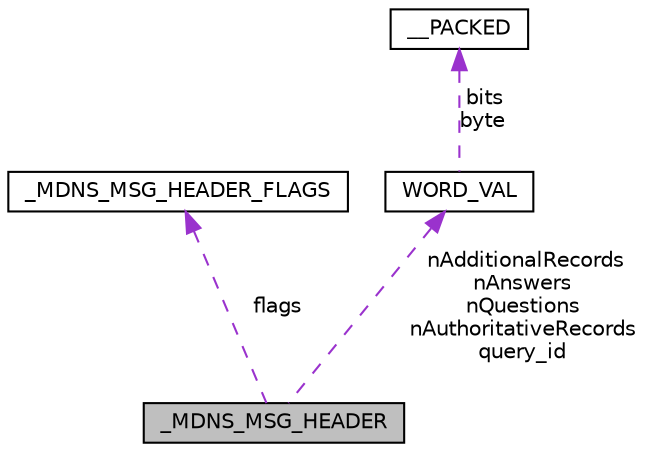 digraph "_MDNS_MSG_HEADER"
{
  edge [fontname="Helvetica",fontsize="10",labelfontname="Helvetica",labelfontsize="10"];
  node [fontname="Helvetica",fontsize="10",shape=record];
  Node1 [label="_MDNS_MSG_HEADER",height=0.2,width=0.4,color="black", fillcolor="grey75", style="filled", fontcolor="black"];
  Node2 -> Node1 [dir="back",color="darkorchid3",fontsize="10",style="dashed",label=" flags" ,fontname="Helvetica"];
  Node2 [label="_MDNS_MSG_HEADER_FLAGS",height=0.2,width=0.4,color="black", fillcolor="white", style="filled",URL="$union___m_d_n_s___m_s_g___h_e_a_d_e_r___f_l_a_g_s.html"];
  Node3 -> Node1 [dir="back",color="darkorchid3",fontsize="10",style="dashed",label=" nAdditionalRecords\nnAnswers\nnQuestions\nnAuthoritativeRecords\nquery_id" ,fontname="Helvetica"];
  Node3 [label="WORD_VAL",height=0.2,width=0.4,color="black", fillcolor="white", style="filled",URL="$union_w_o_r_d___v_a_l.html"];
  Node4 -> Node3 [dir="back",color="darkorchid3",fontsize="10",style="dashed",label=" bits\nbyte" ,fontname="Helvetica"];
  Node4 [label="__PACKED",height=0.2,width=0.4,color="black", fillcolor="white", style="filled",URL="$struct_w_o_r_d___v_a_l_1_1_____p_a_c_k_e_d.html"];
}
